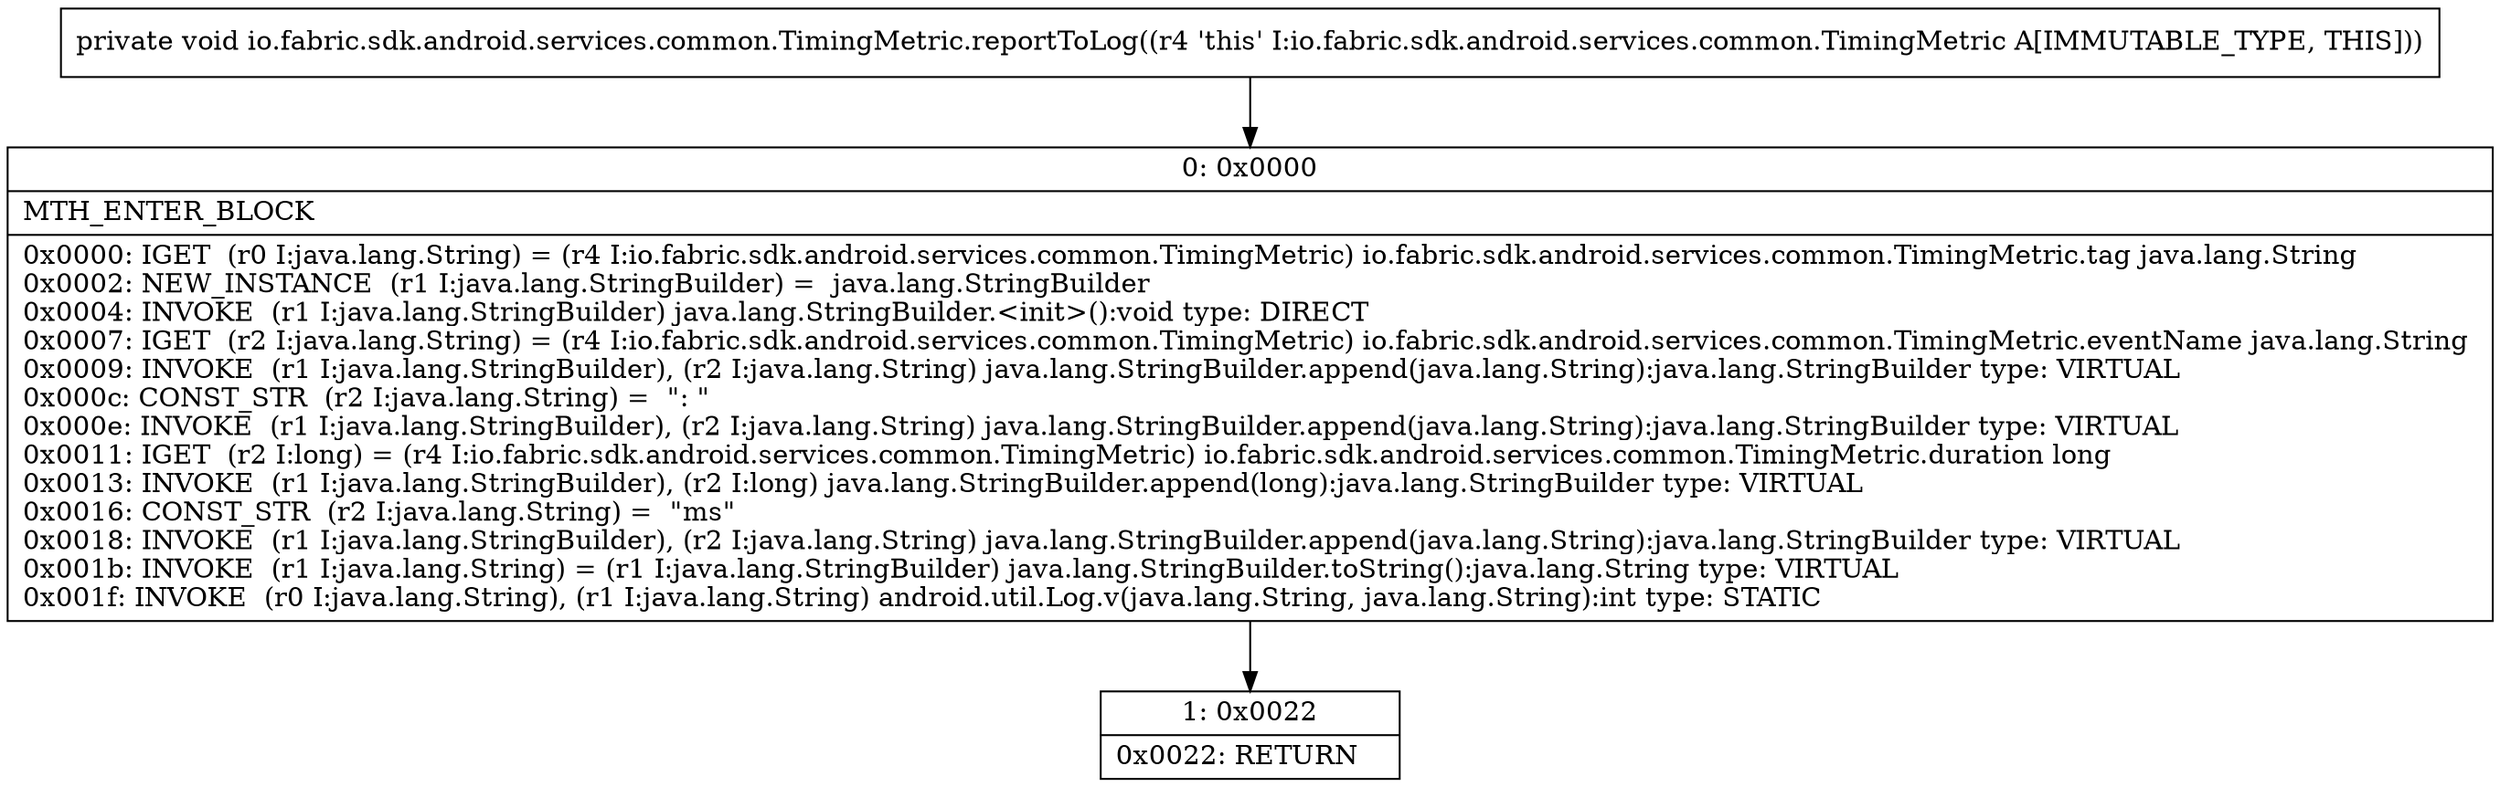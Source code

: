 digraph "CFG forio.fabric.sdk.android.services.common.TimingMetric.reportToLog()V" {
Node_0 [shape=record,label="{0\:\ 0x0000|MTH_ENTER_BLOCK\l|0x0000: IGET  (r0 I:java.lang.String) = (r4 I:io.fabric.sdk.android.services.common.TimingMetric) io.fabric.sdk.android.services.common.TimingMetric.tag java.lang.String \l0x0002: NEW_INSTANCE  (r1 I:java.lang.StringBuilder) =  java.lang.StringBuilder \l0x0004: INVOKE  (r1 I:java.lang.StringBuilder) java.lang.StringBuilder.\<init\>():void type: DIRECT \l0x0007: IGET  (r2 I:java.lang.String) = (r4 I:io.fabric.sdk.android.services.common.TimingMetric) io.fabric.sdk.android.services.common.TimingMetric.eventName java.lang.String \l0x0009: INVOKE  (r1 I:java.lang.StringBuilder), (r2 I:java.lang.String) java.lang.StringBuilder.append(java.lang.String):java.lang.StringBuilder type: VIRTUAL \l0x000c: CONST_STR  (r2 I:java.lang.String) =  \": \" \l0x000e: INVOKE  (r1 I:java.lang.StringBuilder), (r2 I:java.lang.String) java.lang.StringBuilder.append(java.lang.String):java.lang.StringBuilder type: VIRTUAL \l0x0011: IGET  (r2 I:long) = (r4 I:io.fabric.sdk.android.services.common.TimingMetric) io.fabric.sdk.android.services.common.TimingMetric.duration long \l0x0013: INVOKE  (r1 I:java.lang.StringBuilder), (r2 I:long) java.lang.StringBuilder.append(long):java.lang.StringBuilder type: VIRTUAL \l0x0016: CONST_STR  (r2 I:java.lang.String) =  \"ms\" \l0x0018: INVOKE  (r1 I:java.lang.StringBuilder), (r2 I:java.lang.String) java.lang.StringBuilder.append(java.lang.String):java.lang.StringBuilder type: VIRTUAL \l0x001b: INVOKE  (r1 I:java.lang.String) = (r1 I:java.lang.StringBuilder) java.lang.StringBuilder.toString():java.lang.String type: VIRTUAL \l0x001f: INVOKE  (r0 I:java.lang.String), (r1 I:java.lang.String) android.util.Log.v(java.lang.String, java.lang.String):int type: STATIC \l}"];
Node_1 [shape=record,label="{1\:\ 0x0022|0x0022: RETURN   \l}"];
MethodNode[shape=record,label="{private void io.fabric.sdk.android.services.common.TimingMetric.reportToLog((r4 'this' I:io.fabric.sdk.android.services.common.TimingMetric A[IMMUTABLE_TYPE, THIS])) }"];
MethodNode -> Node_0;
Node_0 -> Node_1;
}

